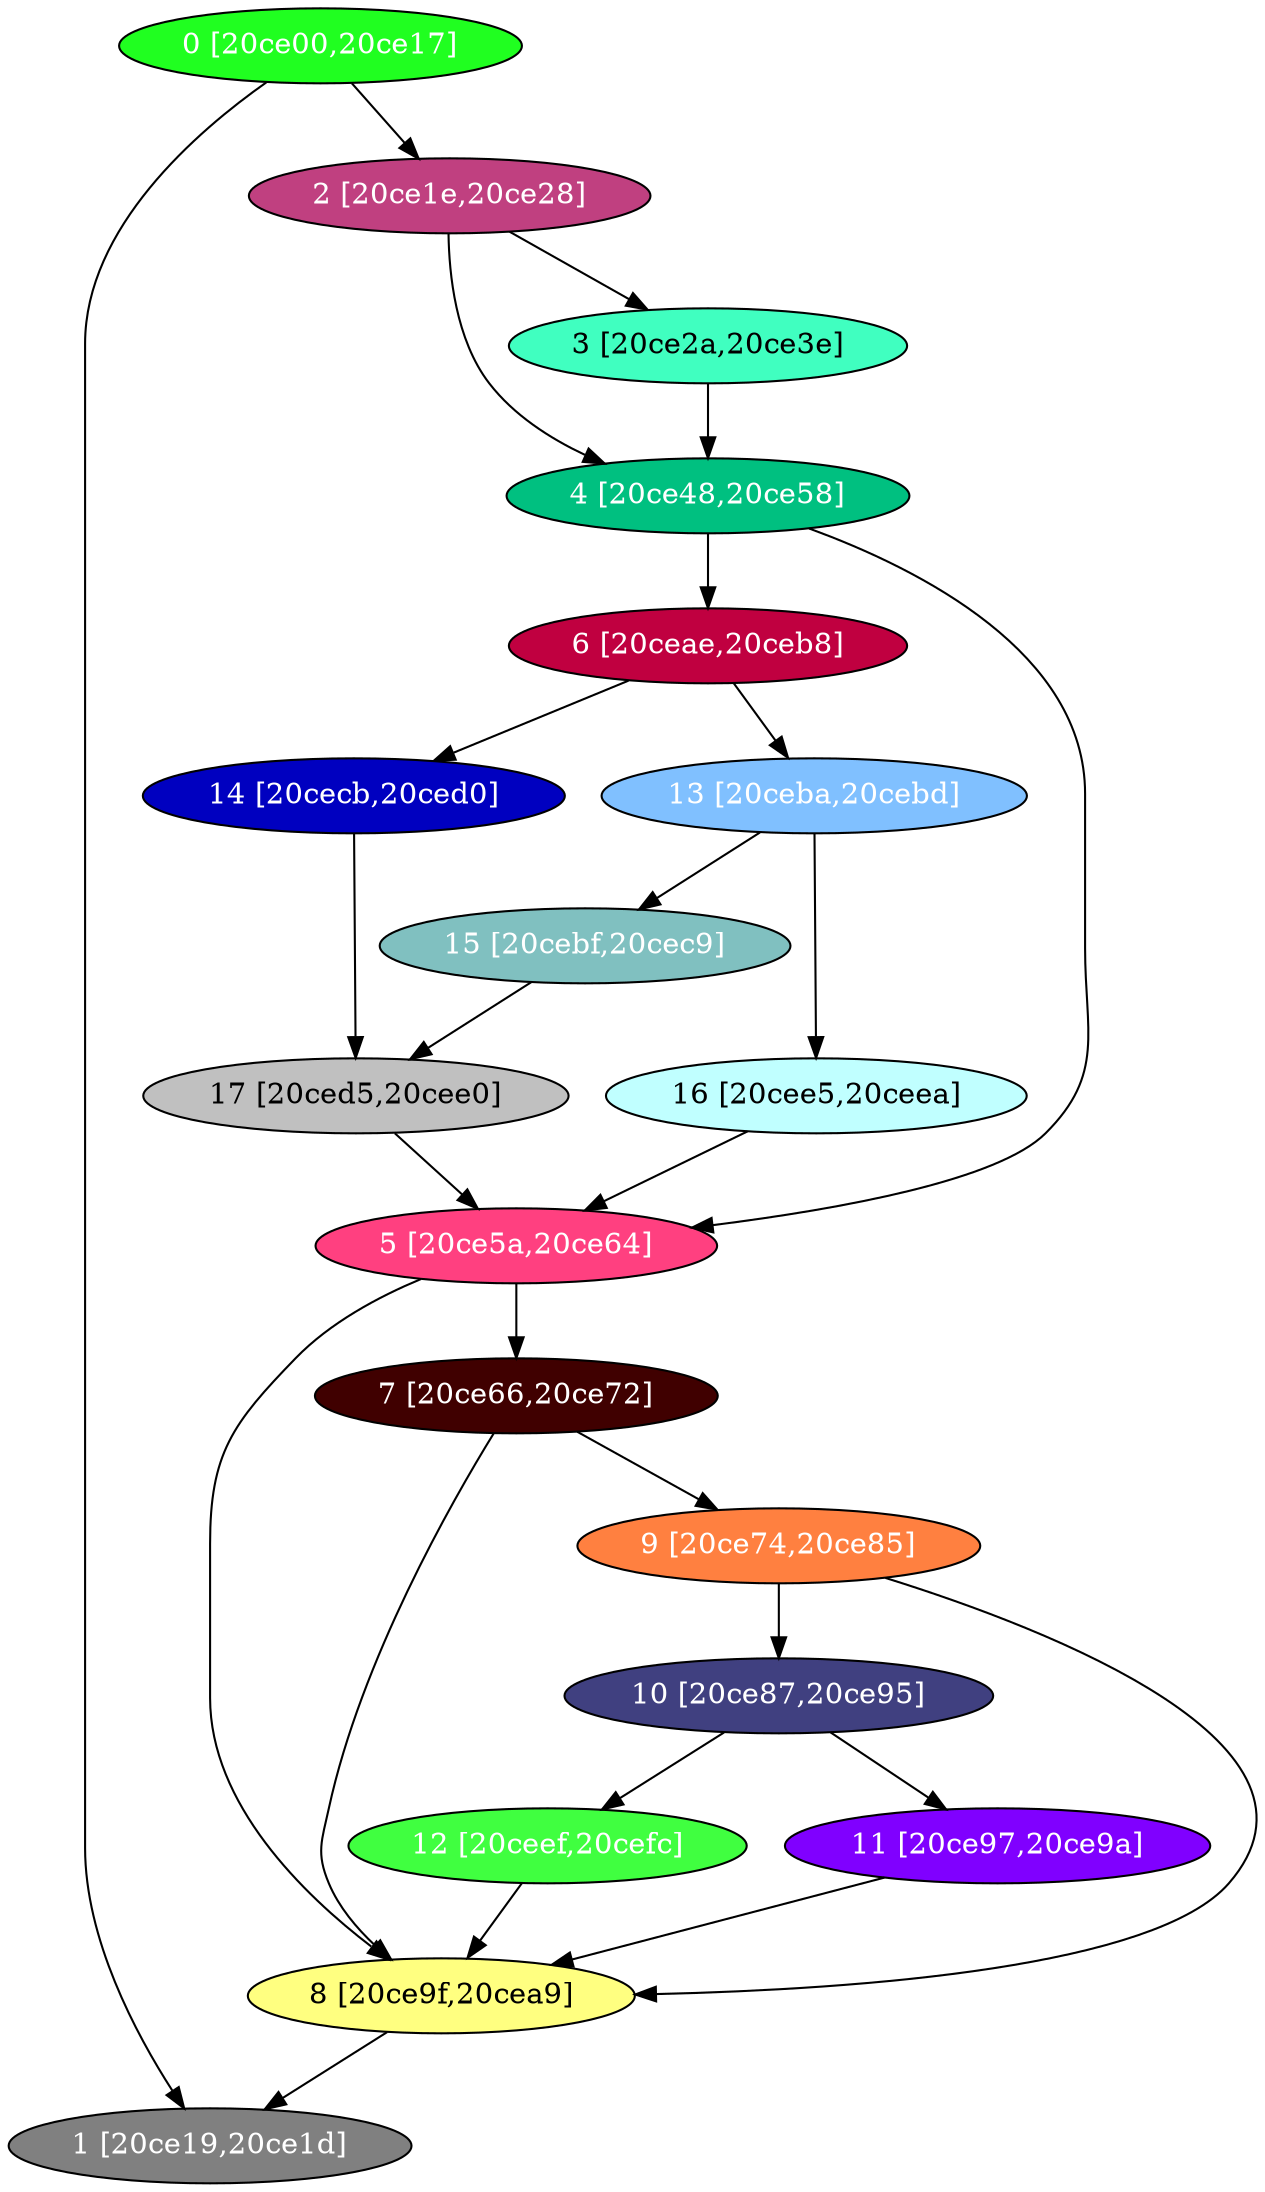 diGraph libnss3{
	libnss3_0  [style=filled fillcolor="#20FF20" fontcolor="#ffffff" shape=oval label="0 [20ce00,20ce17]"]
	libnss3_1  [style=filled fillcolor="#808080" fontcolor="#ffffff" shape=oval label="1 [20ce19,20ce1d]"]
	libnss3_2  [style=filled fillcolor="#C04080" fontcolor="#ffffff" shape=oval label="2 [20ce1e,20ce28]"]
	libnss3_3  [style=filled fillcolor="#40FFC0" fontcolor="#000000" shape=oval label="3 [20ce2a,20ce3e]"]
	libnss3_4  [style=filled fillcolor="#00C080" fontcolor="#ffffff" shape=oval label="4 [20ce48,20ce58]"]
	libnss3_5  [style=filled fillcolor="#FF4080" fontcolor="#ffffff" shape=oval label="5 [20ce5a,20ce64]"]
	libnss3_6  [style=filled fillcolor="#C00040" fontcolor="#ffffff" shape=oval label="6 [20ceae,20ceb8]"]
	libnss3_7  [style=filled fillcolor="#400000" fontcolor="#ffffff" shape=oval label="7 [20ce66,20ce72]"]
	libnss3_8  [style=filled fillcolor="#FFFF80" fontcolor="#000000" shape=oval label="8 [20ce9f,20cea9]"]
	libnss3_9  [style=filled fillcolor="#FF8040" fontcolor="#ffffff" shape=oval label="9 [20ce74,20ce85]"]
	libnss3_a  [style=filled fillcolor="#404080" fontcolor="#ffffff" shape=oval label="10 [20ce87,20ce95]"]
	libnss3_b  [style=filled fillcolor="#8000FF" fontcolor="#ffffff" shape=oval label="11 [20ce97,20ce9a]"]
	libnss3_c  [style=filled fillcolor="#40FF40" fontcolor="#ffffff" shape=oval label="12 [20ceef,20cefc]"]
	libnss3_d  [style=filled fillcolor="#80C0FF" fontcolor="#ffffff" shape=oval label="13 [20ceba,20cebd]"]
	libnss3_e  [style=filled fillcolor="#0000C0" fontcolor="#ffffff" shape=oval label="14 [20cecb,20ced0]"]
	libnss3_f  [style=filled fillcolor="#80C0C0" fontcolor="#ffffff" shape=oval label="15 [20cebf,20cec9]"]
	libnss3_10  [style=filled fillcolor="#C0FFFF" fontcolor="#000000" shape=oval label="16 [20cee5,20ceea]"]
	libnss3_11  [style=filled fillcolor="#C0C0C0" fontcolor="#000000" shape=oval label="17 [20ced5,20cee0]"]

	libnss3_0 -> libnss3_1
	libnss3_0 -> libnss3_2
	libnss3_2 -> libnss3_3
	libnss3_2 -> libnss3_4
	libnss3_3 -> libnss3_4
	libnss3_4 -> libnss3_5
	libnss3_4 -> libnss3_6
	libnss3_5 -> libnss3_7
	libnss3_5 -> libnss3_8
	libnss3_6 -> libnss3_d
	libnss3_6 -> libnss3_e
	libnss3_7 -> libnss3_8
	libnss3_7 -> libnss3_9
	libnss3_8 -> libnss3_1
	libnss3_9 -> libnss3_8
	libnss3_9 -> libnss3_a
	libnss3_a -> libnss3_b
	libnss3_a -> libnss3_c
	libnss3_b -> libnss3_8
	libnss3_c -> libnss3_8
	libnss3_d -> libnss3_f
	libnss3_d -> libnss3_10
	libnss3_e -> libnss3_11
	libnss3_f -> libnss3_11
	libnss3_10 -> libnss3_5
	libnss3_11 -> libnss3_5
}